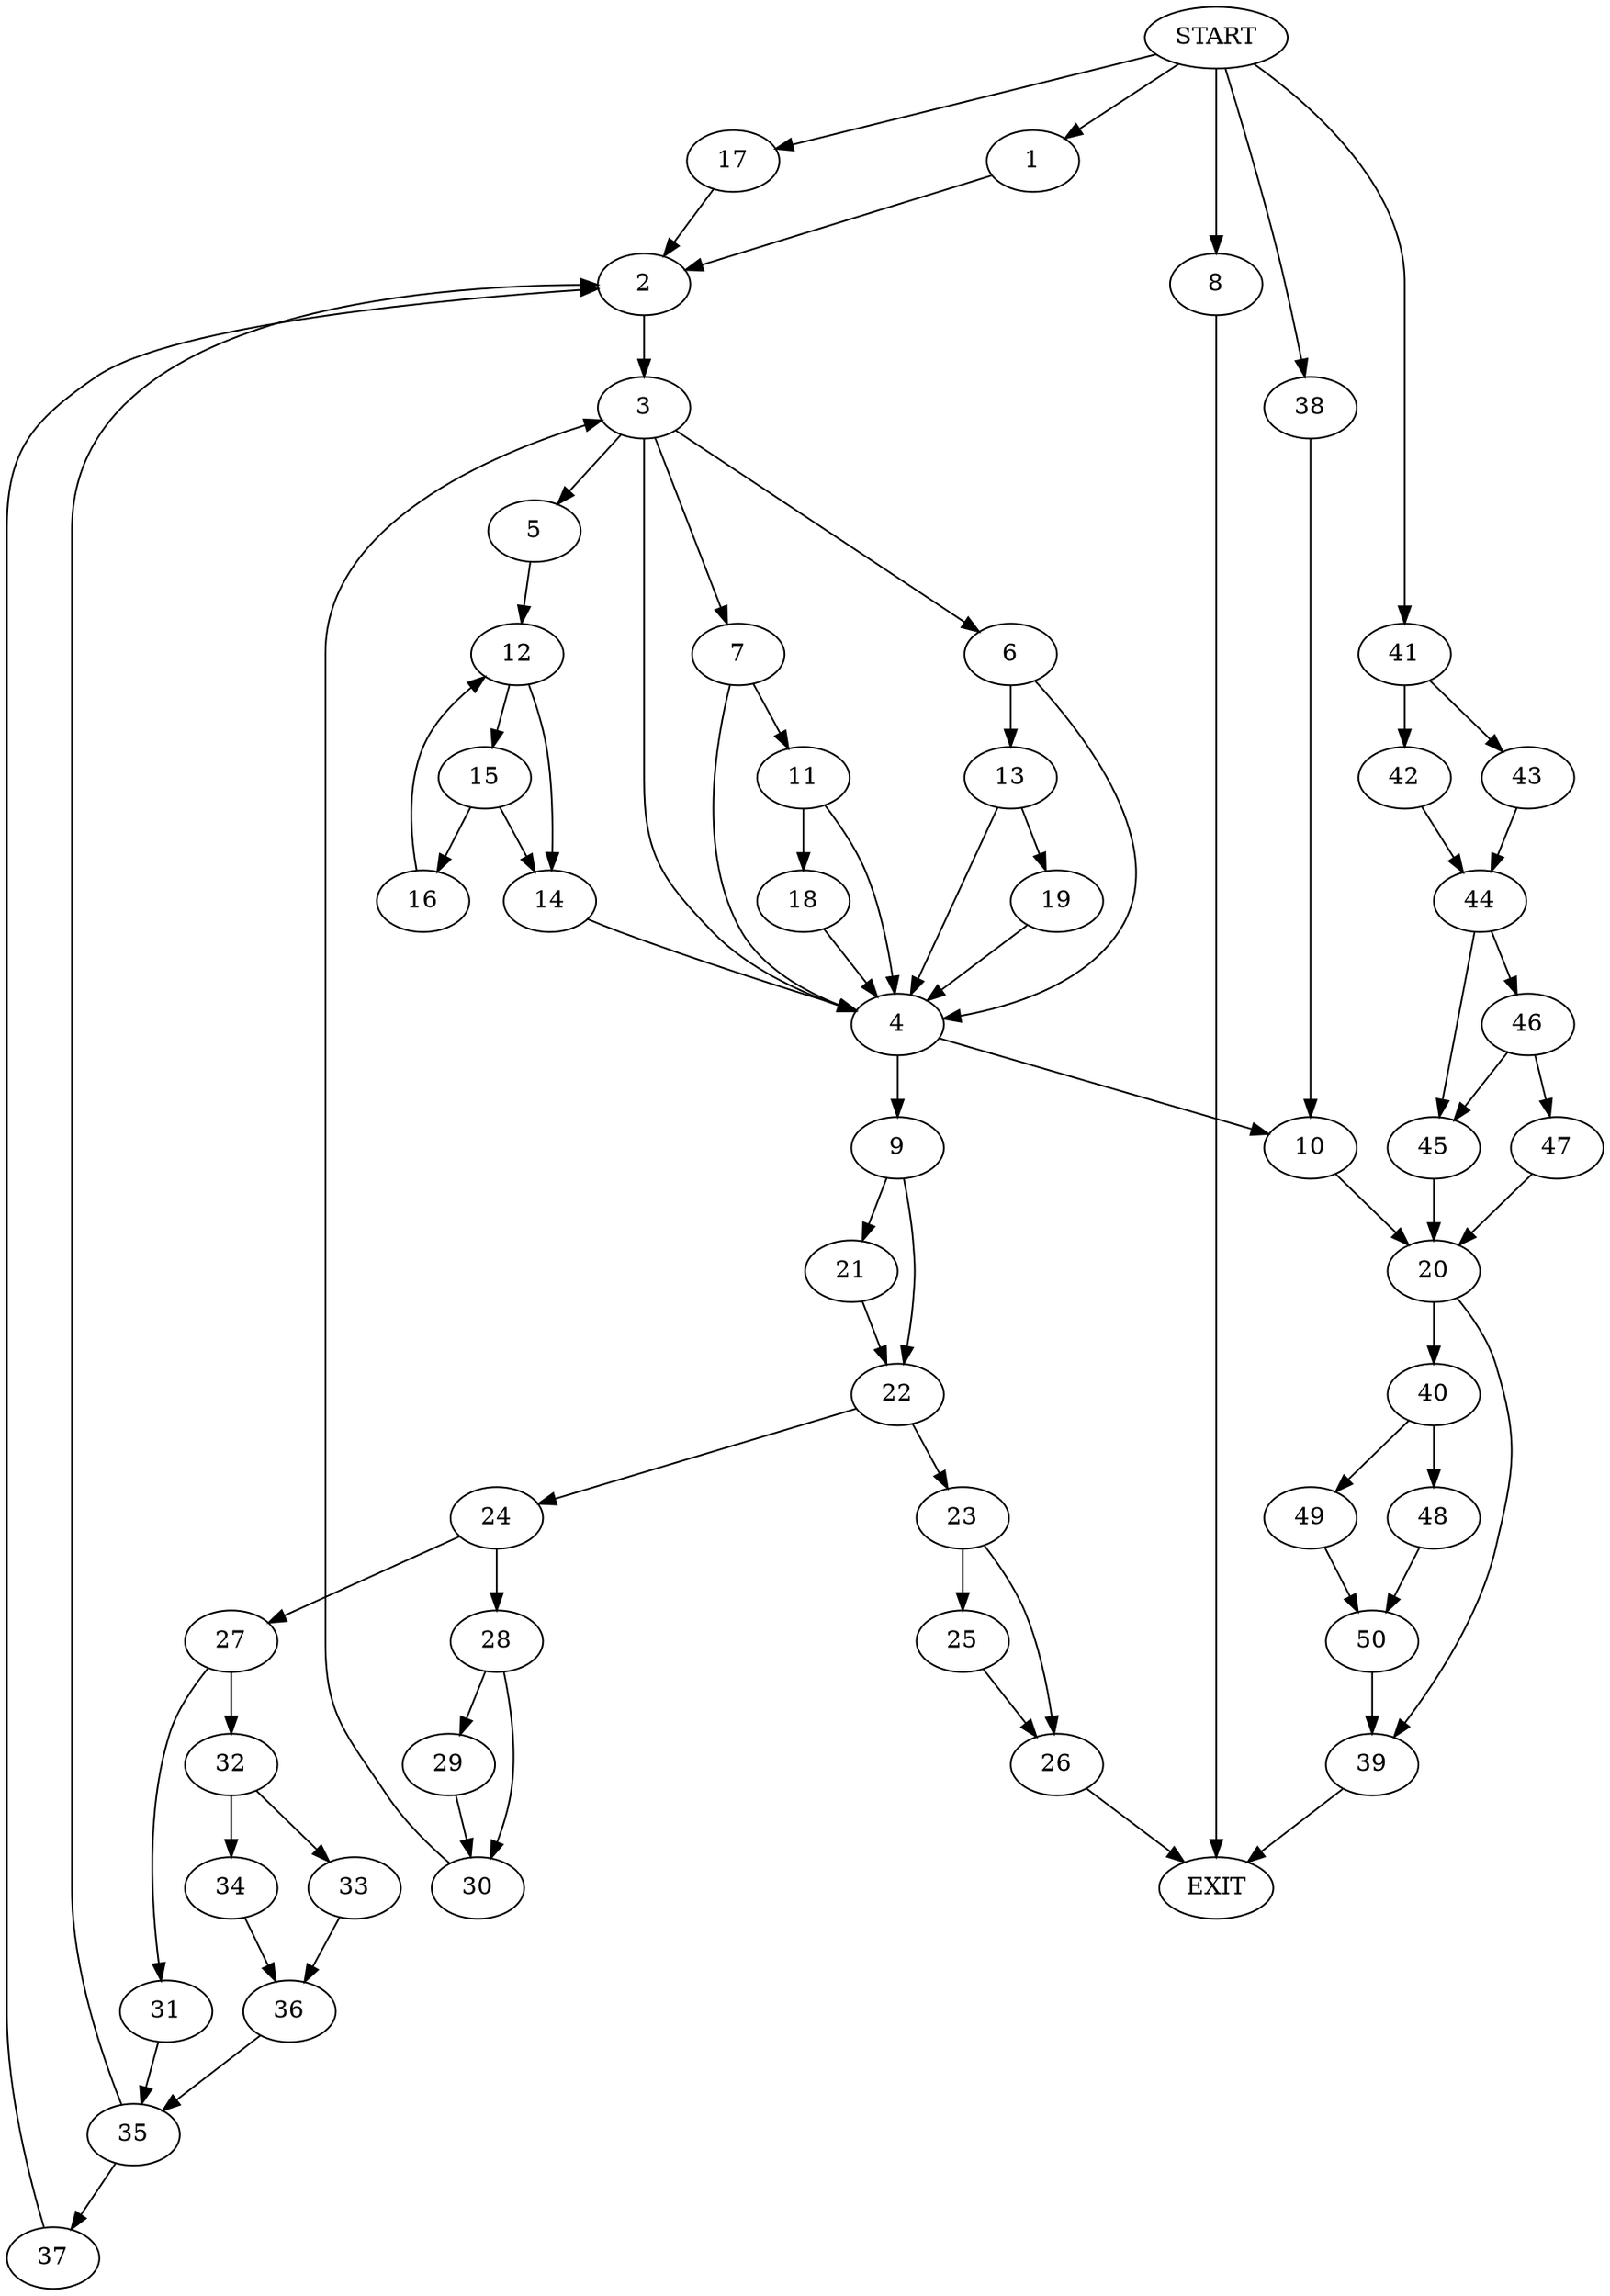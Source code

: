 digraph {
0 [label="START"]
51 [label="EXIT"]
0 -> 1
1 -> 2
2 -> 3
3 -> 4
3 -> 5
3 -> 6
3 -> 7
0 -> 8
8 -> 51
4 -> 9
4 -> 10
7 -> 4
7 -> 11
5 -> 12
6 -> 4
6 -> 13
12 -> 14
12 -> 15
14 -> 4
15 -> 14
15 -> 16
16 -> 12
0 -> 17
17 -> 2
11 -> 4
11 -> 18
18 -> 4
13 -> 4
13 -> 19
19 -> 4
10 -> 20
9 -> 21
9 -> 22
22 -> 23
22 -> 24
21 -> 22
23 -> 25
23 -> 26
24 -> 27
24 -> 28
25 -> 26
26 -> 51
28 -> 29
28 -> 30
27 -> 31
27 -> 32
32 -> 33
32 -> 34
31 -> 35
34 -> 36
33 -> 36
36 -> 35
35 -> 37
35 -> 2
37 -> 2
29 -> 30
30 -> 3
0 -> 38
38 -> 10
20 -> 39
20 -> 40
0 -> 41
41 -> 42
41 -> 43
42 -> 44
43 -> 44
44 -> 45
44 -> 46
45 -> 20
46 -> 45
46 -> 47
47 -> 20
39 -> 51
40 -> 48
40 -> 49
49 -> 50
48 -> 50
50 -> 39
}
